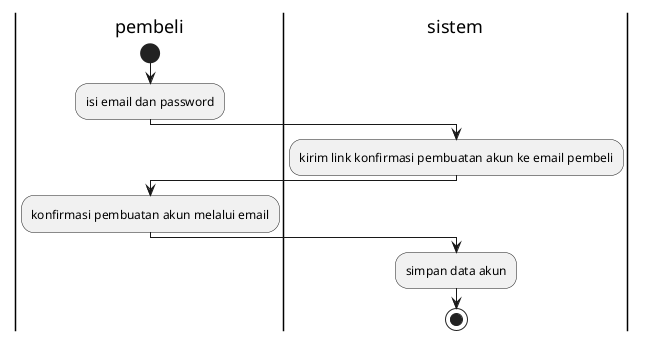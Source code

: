 @startuml

|pembeli|
start
:isi email dan password;

|sistem|
:kirim link konfirmasi pembuatan akun ke email pembeli;

|pembeli|
:konfirmasi pembuatan akun melalui email;

|sistem|
:simpan data akun;
stop

@enduml
